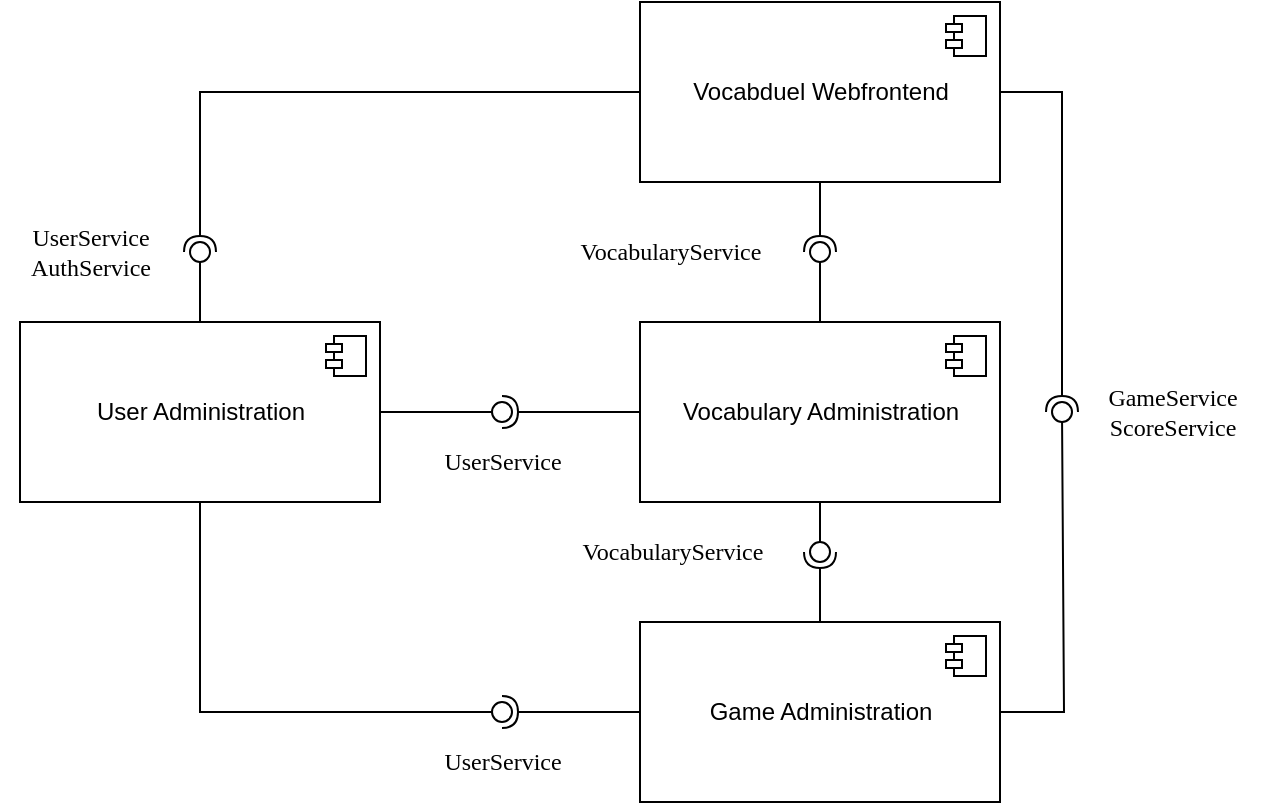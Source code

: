 <mxfile version="14.6.9" type="github">
  <diagram name="Page-1" id="b5b7bab2-c9e2-2cf4-8b2a-24fd1a2a6d21">
    <mxGraphModel dx="982" dy="552" grid="1" gridSize="10" guides="1" tooltips="1" connect="1" arrows="1" fold="1" page="1" pageScale="1" pageWidth="827" pageHeight="1169" background="#ffffff" math="0" shadow="0">
      <root>
        <mxCell id="0" />
        <mxCell id="1" parent="0" />
        <mxCell id="x6ybNt557TZEMaajeLob-4" value="User Administration" style="html=1;dropTarget=0;" parent="1" vertex="1">
          <mxGeometry x="204" y="390" width="180" height="90" as="geometry" />
        </mxCell>
        <mxCell id="x6ybNt557TZEMaajeLob-5" value="" style="shape=module;jettyWidth=8;jettyHeight=4;" parent="x6ybNt557TZEMaajeLob-4" vertex="1">
          <mxGeometry x="1" width="20" height="20" relative="1" as="geometry">
            <mxPoint x="-27" y="7" as="offset" />
          </mxGeometry>
        </mxCell>
        <mxCell id="x6ybNt557TZEMaajeLob-6" value="Vocabulary Administration" style="html=1;dropTarget=0;" parent="1" vertex="1">
          <mxGeometry x="514" y="390" width="180" height="90" as="geometry" />
        </mxCell>
        <mxCell id="x6ybNt557TZEMaajeLob-7" value="" style="shape=module;jettyWidth=8;jettyHeight=4;" parent="x6ybNt557TZEMaajeLob-6" vertex="1">
          <mxGeometry x="1" width="20" height="20" relative="1" as="geometry">
            <mxPoint x="-27" y="7" as="offset" />
          </mxGeometry>
        </mxCell>
        <mxCell id="x6ybNt557TZEMaajeLob-10" value="Game Administration" style="html=1;dropTarget=0;" parent="1" vertex="1">
          <mxGeometry x="514" y="540" width="180" height="90" as="geometry" />
        </mxCell>
        <mxCell id="x6ybNt557TZEMaajeLob-11" value="" style="shape=module;jettyWidth=8;jettyHeight=4;" parent="x6ybNt557TZEMaajeLob-10" vertex="1">
          <mxGeometry x="1" width="20" height="20" relative="1" as="geometry">
            <mxPoint x="-27" y="7" as="offset" />
          </mxGeometry>
        </mxCell>
        <mxCell id="x6ybNt557TZEMaajeLob-14" value="Vocabduel Webfrontend" style="html=1;dropTarget=0;" parent="1" vertex="1">
          <mxGeometry x="514" y="230" width="180" height="90" as="geometry" />
        </mxCell>
        <mxCell id="x6ybNt557TZEMaajeLob-15" value="" style="shape=module;jettyWidth=8;jettyHeight=4;" parent="x6ybNt557TZEMaajeLob-14" vertex="1">
          <mxGeometry x="1" width="20" height="20" relative="1" as="geometry">
            <mxPoint x="-27" y="7" as="offset" />
          </mxGeometry>
        </mxCell>
        <mxCell id="x6ybNt557TZEMaajeLob-41" value="" style="rounded=0;orthogonalLoop=1;jettySize=auto;html=1;endArrow=none;endFill=0;exitX=0.5;exitY=0;exitDx=0;exitDy=0;" parent="1" source="x6ybNt557TZEMaajeLob-4" target="x6ybNt557TZEMaajeLob-43" edge="1">
          <mxGeometry relative="1" as="geometry">
            <mxPoint x="4" y="240" as="sourcePoint" />
          </mxGeometry>
        </mxCell>
        <mxCell id="x6ybNt557TZEMaajeLob-42" value="" style="rounded=0;orthogonalLoop=1;jettySize=auto;html=1;endArrow=halfCircle;endFill=0;entryX=0.5;entryY=0.5;entryDx=0;entryDy=0;endSize=6;strokeWidth=1;exitX=0;exitY=0.5;exitDx=0;exitDy=0;" parent="1" source="x6ybNt557TZEMaajeLob-14" target="x6ybNt557TZEMaajeLob-43" edge="1">
          <mxGeometry relative="1" as="geometry">
            <mxPoint x="120" y="240" as="sourcePoint" />
            <Array as="points">
              <mxPoint x="294" y="275" />
            </Array>
          </mxGeometry>
        </mxCell>
        <mxCell id="x6ybNt557TZEMaajeLob-43" value="" style="ellipse;whiteSpace=wrap;html=1;fontFamily=Helvetica;fontSize=12;fontColor=#000000;align=center;strokeColor=#000000;fillColor=#ffffff;points=[];aspect=fixed;resizable=0;" parent="1" vertex="1">
          <mxGeometry x="289" y="350" width="10" height="10" as="geometry" />
        </mxCell>
        <mxCell id="x6ybNt557TZEMaajeLob-44" value="" style="rounded=0;orthogonalLoop=1;jettySize=auto;html=1;endArrow=none;endFill=0;exitX=1;exitY=0.5;exitDx=0;exitDy=0;" parent="1" source="x6ybNt557TZEMaajeLob-10" target="x6ybNt557TZEMaajeLob-46" edge="1">
          <mxGeometry relative="1" as="geometry">
            <mxPoint x="400" y="295" as="sourcePoint" />
            <Array as="points">
              <mxPoint x="726" y="585" />
            </Array>
          </mxGeometry>
        </mxCell>
        <mxCell id="x6ybNt557TZEMaajeLob-45" value="" style="rounded=0;orthogonalLoop=1;jettySize=auto;html=1;endArrow=halfCircle;endFill=0;entryX=0.5;entryY=0.5;entryDx=0;entryDy=0;endSize=6;strokeWidth=1;exitX=1;exitY=0.5;exitDx=0;exitDy=0;" parent="1" source="x6ybNt557TZEMaajeLob-14" target="x6ybNt557TZEMaajeLob-46" edge="1">
          <mxGeometry relative="1" as="geometry">
            <mxPoint x="440" y="295" as="sourcePoint" />
            <Array as="points">
              <mxPoint x="725" y="275" />
            </Array>
          </mxGeometry>
        </mxCell>
        <mxCell id="x6ybNt557TZEMaajeLob-46" value="" style="ellipse;whiteSpace=wrap;html=1;fontFamily=Helvetica;fontSize=12;fontColor=#000000;align=center;strokeColor=#000000;fillColor=#ffffff;points=[];aspect=fixed;resizable=0;" parent="1" vertex="1">
          <mxGeometry x="720" y="430" width="10" height="10" as="geometry" />
        </mxCell>
        <mxCell id="x6ybNt557TZEMaajeLob-59" value="" style="rounded=0;orthogonalLoop=1;jettySize=auto;html=1;endArrow=none;endFill=0;exitX=0.5;exitY=1;exitDx=0;exitDy=0;" parent="1" source="x6ybNt557TZEMaajeLob-6" target="x6ybNt557TZEMaajeLob-61" edge="1">
          <mxGeometry relative="1" as="geometry">
            <mxPoint x="414" y="470" as="sourcePoint" />
            <Array as="points" />
          </mxGeometry>
        </mxCell>
        <mxCell id="x6ybNt557TZEMaajeLob-60" value="" style="rounded=0;orthogonalLoop=1;jettySize=auto;html=1;endArrow=halfCircle;endFill=0;entryX=0.5;entryY=0.5;entryDx=0;entryDy=0;endSize=6;strokeWidth=1;exitX=0.5;exitY=0;exitDx=0;exitDy=0;" parent="1" source="x6ybNt557TZEMaajeLob-10" target="x6ybNt557TZEMaajeLob-61" edge="1">
          <mxGeometry relative="1" as="geometry">
            <mxPoint x="370" y="475" as="sourcePoint" />
            <Array as="points" />
          </mxGeometry>
        </mxCell>
        <mxCell id="x6ybNt557TZEMaajeLob-61" value="" style="ellipse;whiteSpace=wrap;html=1;fontFamily=Helvetica;fontSize=12;fontColor=#000000;align=center;strokeColor=#000000;fillColor=#ffffff;points=[];aspect=fixed;resizable=0;" parent="1" vertex="1">
          <mxGeometry x="599" y="500" width="10" height="10" as="geometry" />
        </mxCell>
        <mxCell id="x6ybNt557TZEMaajeLob-71" value="" style="rounded=0;orthogonalLoop=1;jettySize=auto;html=1;endArrow=none;endFill=0;exitX=0.5;exitY=1;exitDx=0;exitDy=0;entryX=-0.001;entryY=0.502;entryDx=0;entryDy=0;entryPerimeter=0;" parent="1" source="x6ybNt557TZEMaajeLob-4" target="x6ybNt557TZEMaajeLob-73" edge="1">
          <mxGeometry relative="1" as="geometry">
            <mxPoint x="329" y="325" as="sourcePoint" />
            <mxPoint x="334" y="690" as="targetPoint" />
            <Array as="points">
              <mxPoint x="294" y="585" />
            </Array>
          </mxGeometry>
        </mxCell>
        <mxCell id="x6ybNt557TZEMaajeLob-72" value="" style="rounded=0;orthogonalLoop=1;jettySize=auto;html=1;endArrow=halfCircle;endFill=0;entryX=0.5;entryY=0.5;entryDx=0;entryDy=0;endSize=6;strokeWidth=1;exitX=0;exitY=0.5;exitDx=0;exitDy=0;" parent="1" source="x6ybNt557TZEMaajeLob-10" target="x6ybNt557TZEMaajeLob-73" edge="1">
          <mxGeometry relative="1" as="geometry">
            <mxPoint x="445" y="325" as="sourcePoint" />
            <Array as="points" />
          </mxGeometry>
        </mxCell>
        <mxCell id="x6ybNt557TZEMaajeLob-73" value="" style="ellipse;whiteSpace=wrap;html=1;fontFamily=Helvetica;fontSize=12;fontColor=#000000;align=center;strokeColor=#000000;fillColor=#ffffff;points=[];aspect=fixed;resizable=0;" parent="1" vertex="1">
          <mxGeometry x="440" y="580" width="10" height="10" as="geometry" />
        </mxCell>
        <mxCell id="x6ybNt557TZEMaajeLob-74" value="" style="rounded=0;orthogonalLoop=1;jettySize=auto;html=1;endArrow=none;endFill=0;exitX=1;exitY=0.5;exitDx=0;exitDy=0;" parent="1" source="x6ybNt557TZEMaajeLob-4" target="x6ybNt557TZEMaajeLob-76" edge="1">
          <mxGeometry relative="1" as="geometry">
            <mxPoint x="234" y="435" as="sourcePoint" />
          </mxGeometry>
        </mxCell>
        <mxCell id="x6ybNt557TZEMaajeLob-75" value="" style="rounded=0;orthogonalLoop=1;jettySize=auto;html=1;endArrow=halfCircle;endFill=0;entryX=0.5;entryY=0.5;entryDx=0;entryDy=0;endSize=6;strokeWidth=1;exitX=0;exitY=0.5;exitDx=0;exitDy=0;" parent="1" source="x6ybNt557TZEMaajeLob-6" target="x6ybNt557TZEMaajeLob-76" edge="1">
          <mxGeometry relative="1" as="geometry">
            <mxPoint x="240" y="475" as="sourcePoint" />
            <Array as="points" />
          </mxGeometry>
        </mxCell>
        <mxCell id="x6ybNt557TZEMaajeLob-76" value="" style="ellipse;whiteSpace=wrap;html=1;fontFamily=Helvetica;fontSize=12;fontColor=#000000;align=center;strokeColor=#000000;fillColor=#ffffff;points=[];aspect=fixed;resizable=0;" parent="1" vertex="1">
          <mxGeometry x="440" y="430" width="10" height="10" as="geometry" />
        </mxCell>
        <mxCell id="O3FUq9-RMJTwjJy8u0qb-5" value="" style="rounded=0;orthogonalLoop=1;jettySize=auto;html=1;endArrow=none;endFill=0;exitX=0.5;exitY=0;exitDx=0;exitDy=0;" parent="1" source="x6ybNt557TZEMaajeLob-6" target="O3FUq9-RMJTwjJy8u0qb-7" edge="1">
          <mxGeometry relative="1" as="geometry">
            <mxPoint x="500" y="315" as="sourcePoint" />
          </mxGeometry>
        </mxCell>
        <mxCell id="O3FUq9-RMJTwjJy8u0qb-6" value="" style="rounded=0;orthogonalLoop=1;jettySize=auto;html=1;endArrow=halfCircle;endFill=0;entryX=0.5;entryY=0.5;entryDx=0;entryDy=0;endSize=6;strokeWidth=1;exitX=0.5;exitY=1;exitDx=0;exitDy=0;" parent="1" source="x6ybNt557TZEMaajeLob-14" target="O3FUq9-RMJTwjJy8u0qb-7" edge="1">
          <mxGeometry relative="1" as="geometry">
            <mxPoint x="540" y="315" as="sourcePoint" />
            <Array as="points" />
          </mxGeometry>
        </mxCell>
        <mxCell id="O3FUq9-RMJTwjJy8u0qb-7" value="" style="ellipse;whiteSpace=wrap;html=1;fontFamily=Helvetica;fontSize=12;fontColor=#000000;align=center;strokeColor=#000000;fillColor=#ffffff;points=[];aspect=fixed;resizable=0;" parent="1" vertex="1">
          <mxGeometry x="599" y="350" width="10" height="10" as="geometry" />
        </mxCell>
        <mxCell id="SuXIL9pFcdMHdK0L-3to-1" value="&lt;font face=&quot;Lucida Console&quot;&gt;UserService&lt;/font&gt;" style="text;html=1;align=center;verticalAlign=middle;resizable=0;points=[];autosize=1;strokeColor=none;" vertex="1" parent="1">
          <mxGeometry x="400" y="600" width="90" height="20" as="geometry" />
        </mxCell>
        <mxCell id="SuXIL9pFcdMHdK0L-3to-2" value="&lt;font face=&quot;Lucida Console&quot;&gt;UserService&lt;br&gt;AuthService&lt;/font&gt;" style="text;html=1;align=center;verticalAlign=middle;resizable=0;points=[];autosize=1;strokeColor=none;" vertex="1" parent="1">
          <mxGeometry x="194" y="340" width="90" height="30" as="geometry" />
        </mxCell>
        <mxCell id="SuXIL9pFcdMHdK0L-3to-3" value="&lt;font face=&quot;Lucida Console&quot;&gt;VocabularyService&lt;/font&gt;" style="text;html=1;align=center;verticalAlign=middle;resizable=0;points=[];autosize=1;strokeColor=none;" vertex="1" parent="1">
          <mxGeometry x="460" y="495" width="140" height="20" as="geometry" />
        </mxCell>
        <mxCell id="SuXIL9pFcdMHdK0L-3to-4" value="&lt;font face=&quot;Lucida Console&quot;&gt;UserService&lt;/font&gt;" style="text;html=1;align=center;verticalAlign=middle;resizable=0;points=[];autosize=1;strokeColor=none;" vertex="1" parent="1">
          <mxGeometry x="400" y="450" width="90" height="20" as="geometry" />
        </mxCell>
        <mxCell id="SuXIL9pFcdMHdK0L-3to-5" value="&lt;font face=&quot;Lucida Console&quot;&gt;GameService&lt;br&gt;ScoreService&lt;br&gt;&lt;/font&gt;" style="text;html=1;align=center;verticalAlign=middle;resizable=0;points=[];autosize=1;strokeColor=none;" vertex="1" parent="1">
          <mxGeometry x="730" y="420" width="100" height="30" as="geometry" />
        </mxCell>
        <mxCell id="SuXIL9pFcdMHdK0L-3to-6" value="&lt;font face=&quot;Lucida Console&quot;&gt;VocabularyService&lt;/font&gt;" style="text;html=1;align=center;verticalAlign=middle;resizable=0;points=[];autosize=1;strokeColor=none;" vertex="1" parent="1">
          <mxGeometry x="459" y="345" width="140" height="20" as="geometry" />
        </mxCell>
      </root>
    </mxGraphModel>
  </diagram>
</mxfile>
